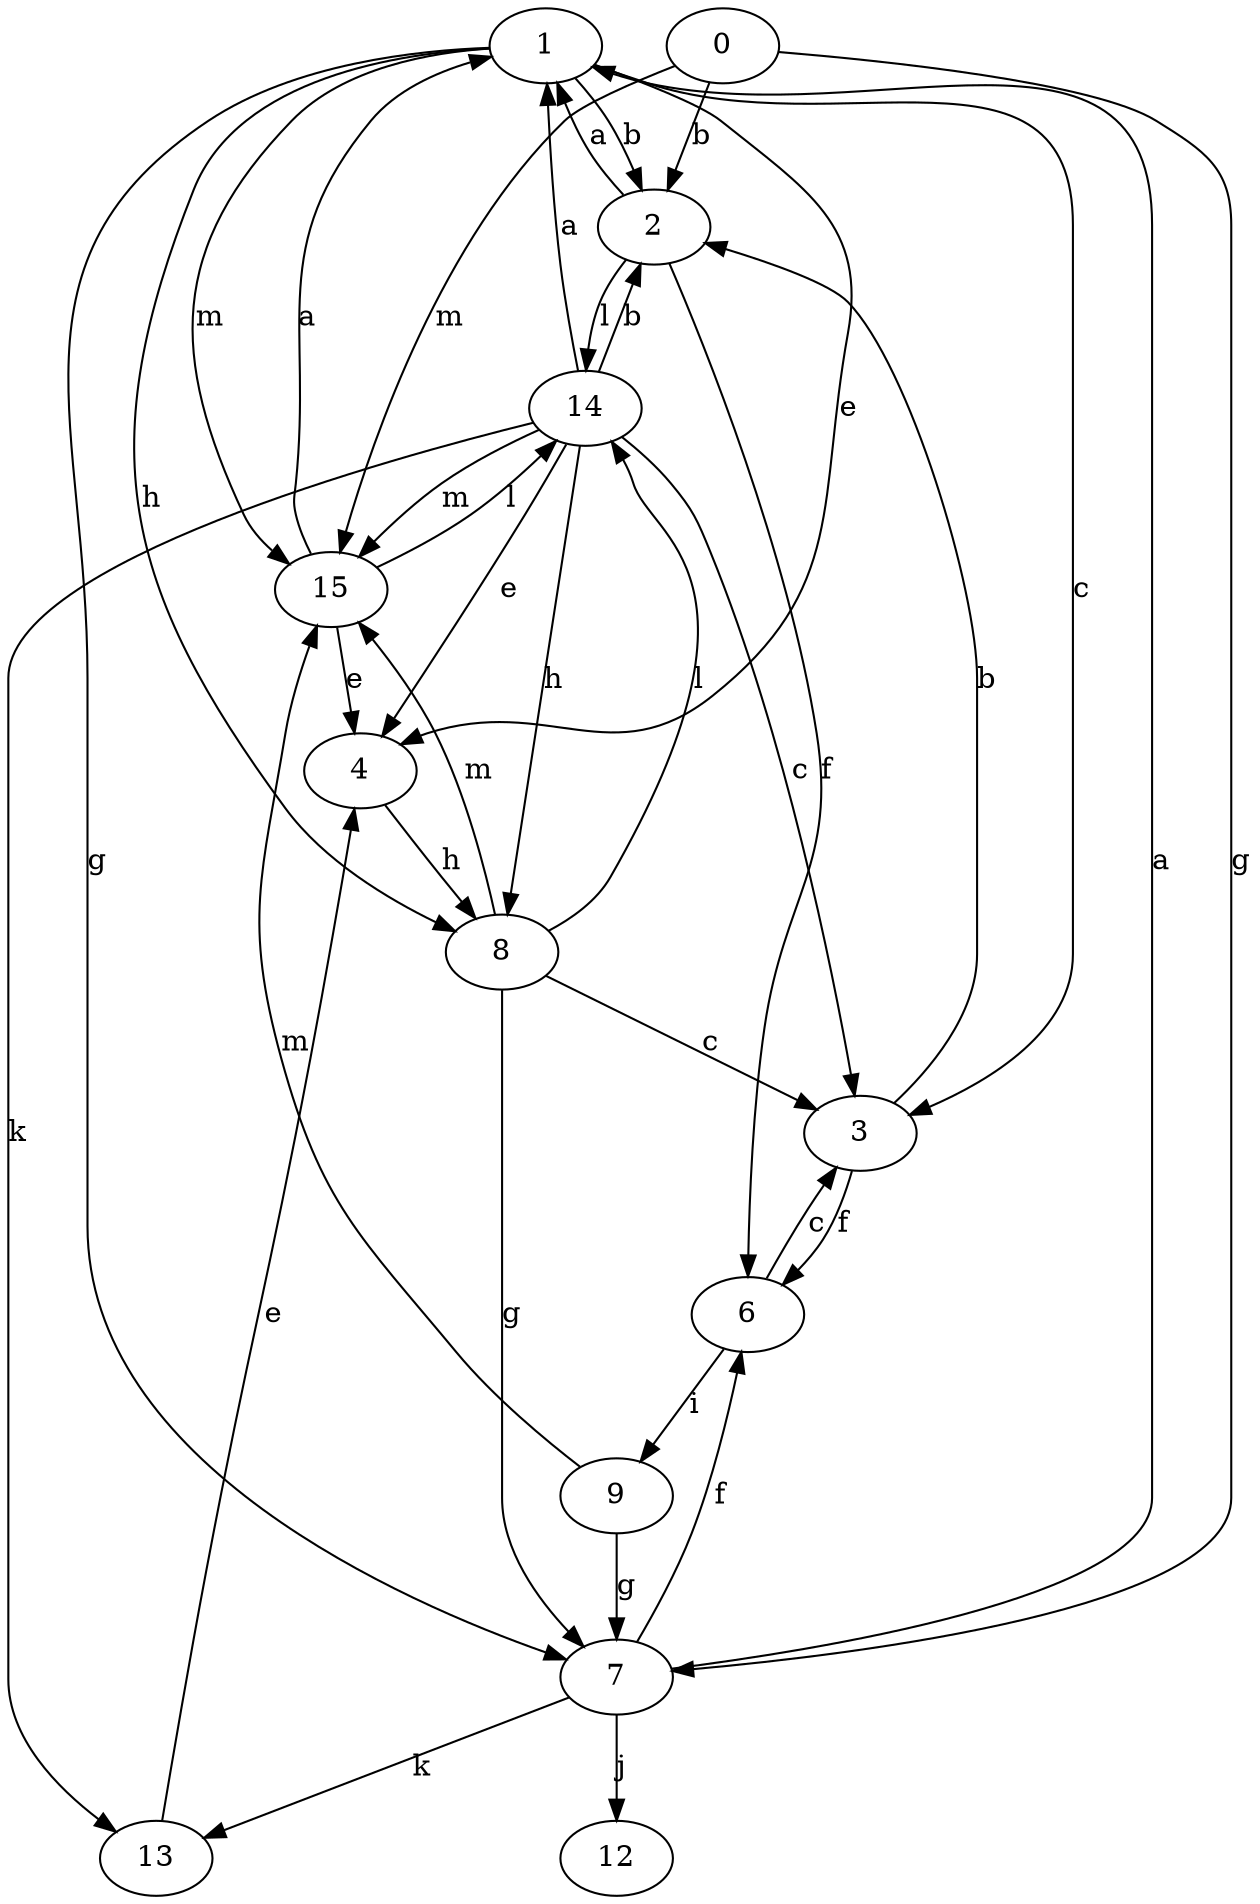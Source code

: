 strict digraph  {
1;
2;
3;
4;
6;
7;
8;
9;
12;
13;
14;
0;
15;
1 -> 2  [label=b];
1 -> 3  [label=c];
1 -> 4  [label=e];
1 -> 7  [label=g];
1 -> 8  [label=h];
1 -> 15  [label=m];
2 -> 1  [label=a];
2 -> 6  [label=f];
2 -> 14  [label=l];
3 -> 2  [label=b];
3 -> 6  [label=f];
4 -> 8  [label=h];
6 -> 3  [label=c];
6 -> 9  [label=i];
7 -> 1  [label=a];
7 -> 6  [label=f];
7 -> 12  [label=j];
7 -> 13  [label=k];
8 -> 3  [label=c];
8 -> 7  [label=g];
8 -> 14  [label=l];
8 -> 15  [label=m];
9 -> 7  [label=g];
9 -> 15  [label=m];
13 -> 4  [label=e];
14 -> 1  [label=a];
14 -> 2  [label=b];
14 -> 3  [label=c];
14 -> 4  [label=e];
14 -> 8  [label=h];
14 -> 13  [label=k];
14 -> 15  [label=m];
0 -> 2  [label=b];
0 -> 7  [label=g];
0 -> 15  [label=m];
15 -> 1  [label=a];
15 -> 4  [label=e];
15 -> 14  [label=l];
}

